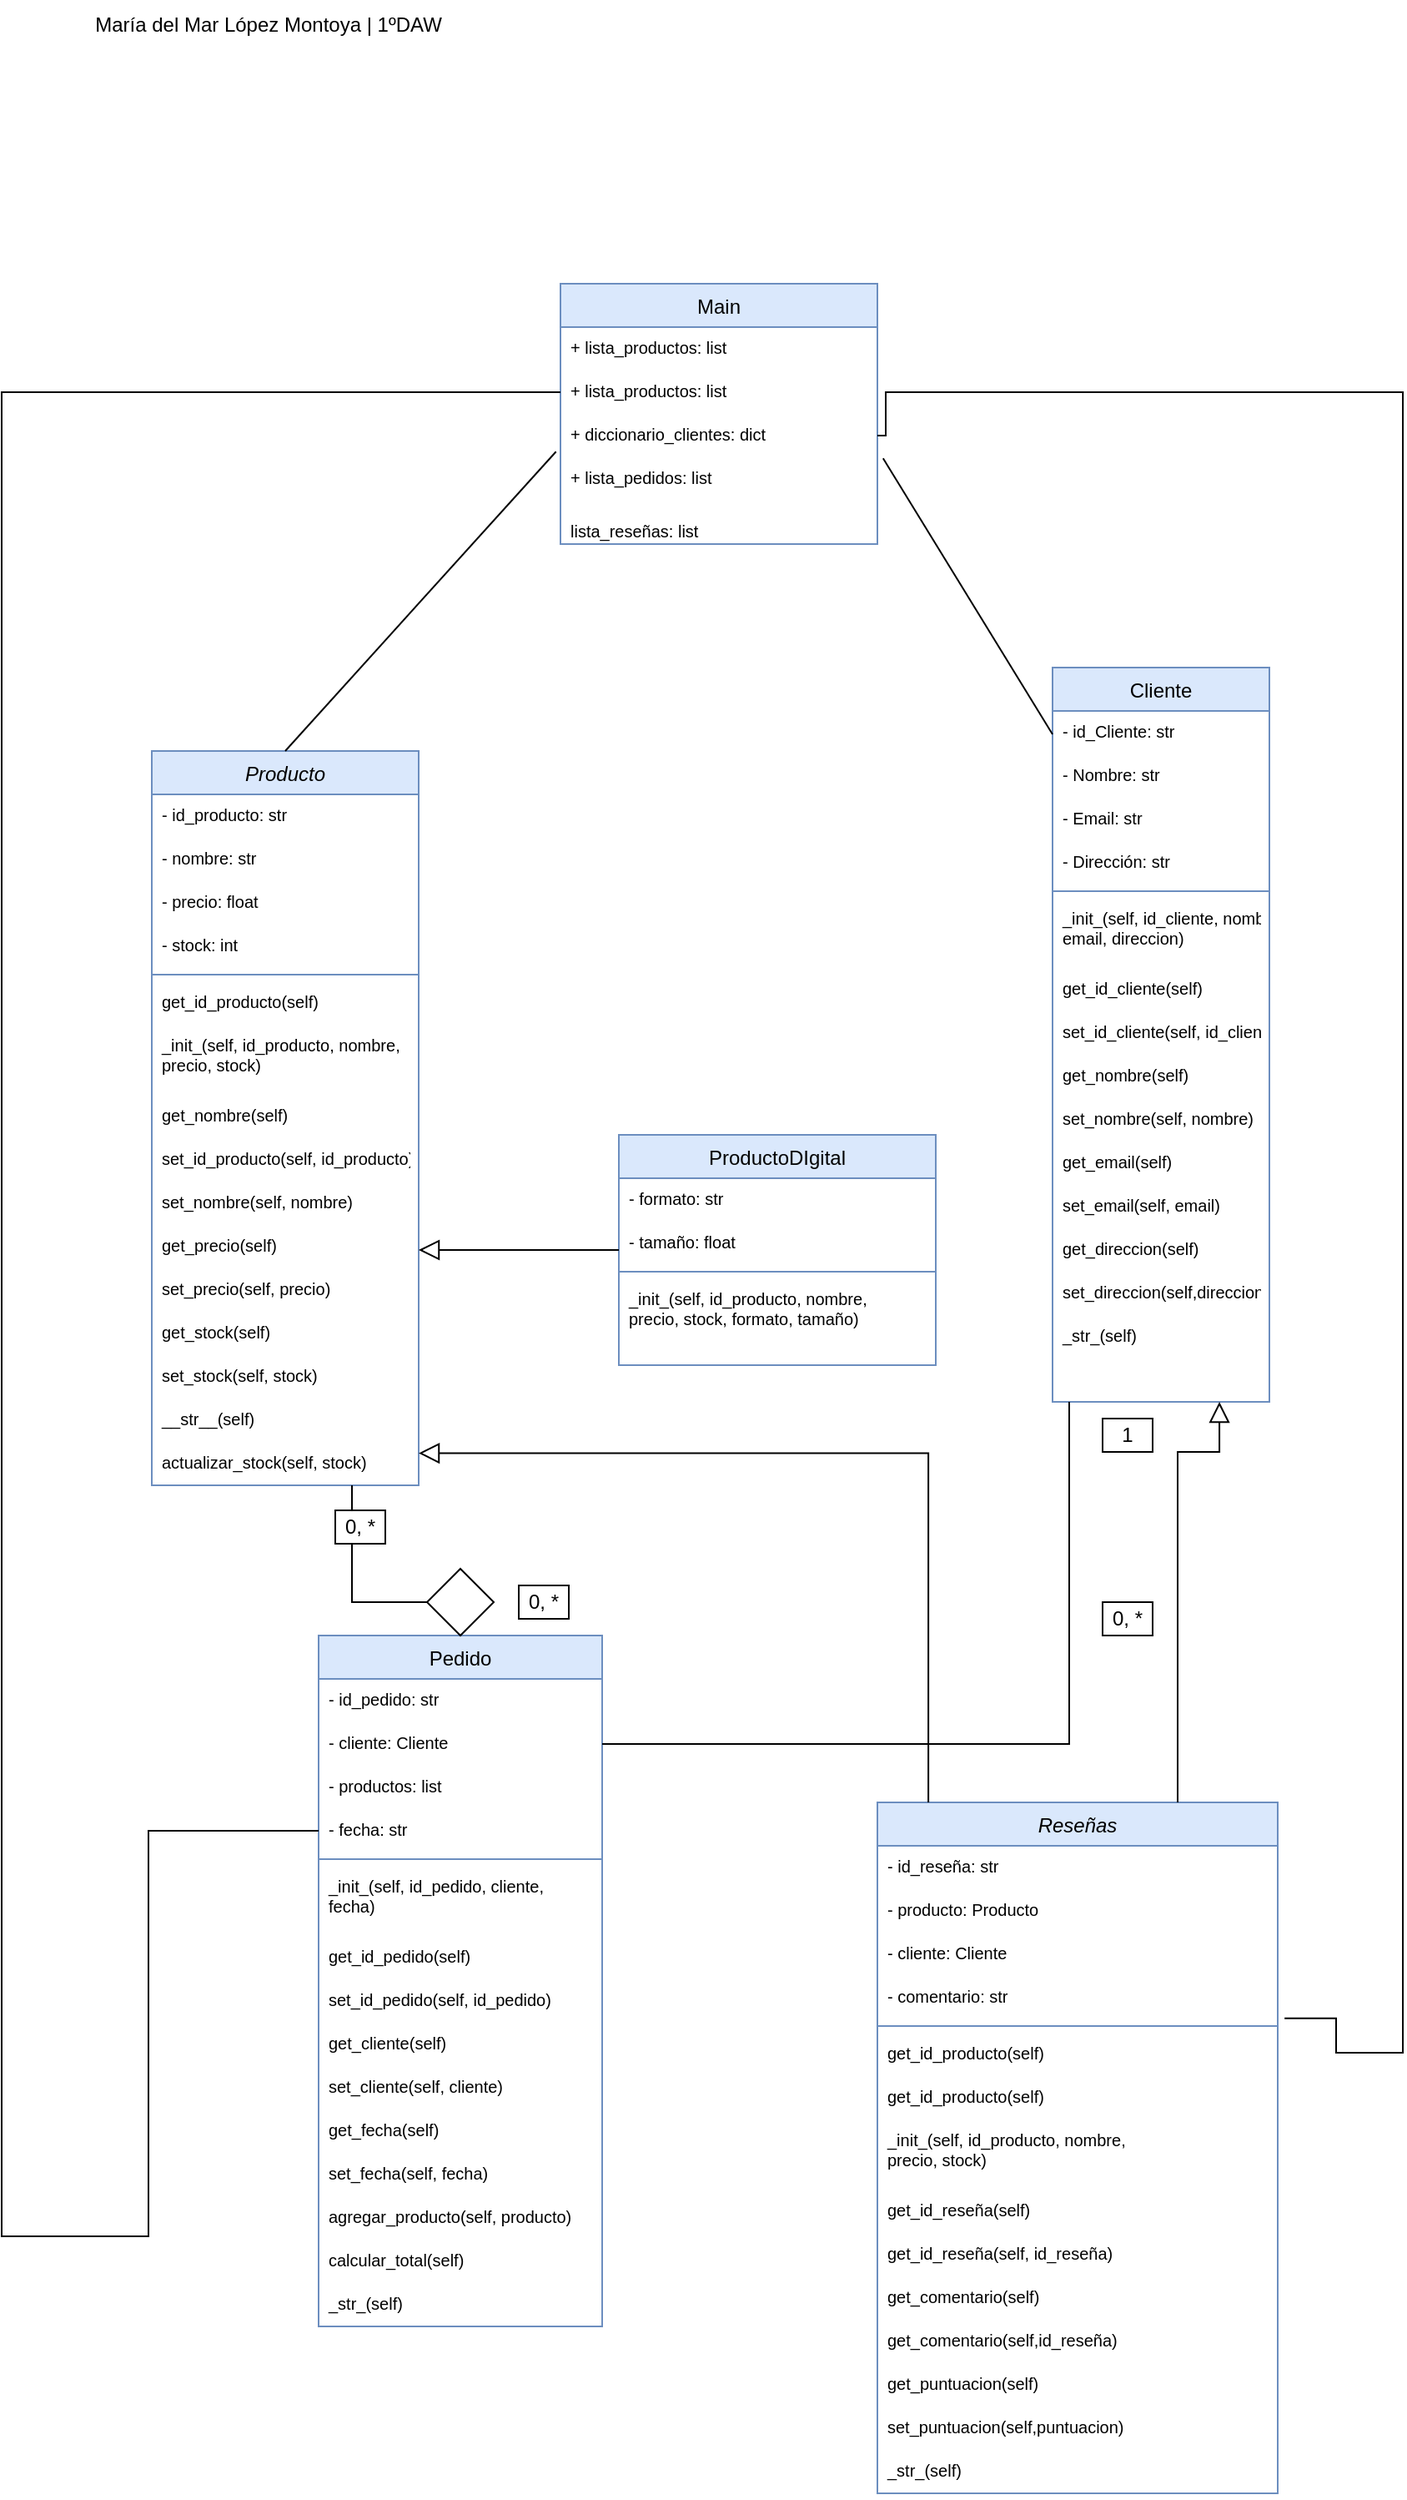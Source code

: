 <mxfile version="26.2.9">
  <diagram id="C5RBs43oDa-KdzZeNtuy" name="Page-1">
    <mxGraphModel dx="1871" dy="1689" grid="1" gridSize="10" guides="1" tooltips="1" connect="1" arrows="1" fold="1" page="1" pageScale="1" pageWidth="827" pageHeight="1169" math="0" shadow="0">
      <root>
        <mxCell id="WIyWlLk6GJQsqaUBKTNV-0" />
        <mxCell id="WIyWlLk6GJQsqaUBKTNV-1" parent="WIyWlLk6GJQsqaUBKTNV-0" />
        <mxCell id="zkfFHV4jXpPFQw0GAbJ--0" value="Producto" style="swimlane;fontStyle=2;align=center;verticalAlign=top;childLayout=stackLayout;horizontal=1;startSize=26;horizontalStack=0;resizeParent=1;resizeLast=0;collapsible=1;marginBottom=0;rounded=0;shadow=0;strokeWidth=1;fillColor=#dae8fc;strokeColor=#6c8ebf;" parent="WIyWlLk6GJQsqaUBKTNV-1" vertex="1">
          <mxGeometry x="50" y="120" width="160" height="440" as="geometry">
            <mxRectangle x="230" y="140" width="160" height="26" as="alternateBounds" />
          </mxGeometry>
        </mxCell>
        <mxCell id="zkfFHV4jXpPFQw0GAbJ--1" value="- id_producto: str" style="text;align=left;verticalAlign=top;spacingLeft=4;spacingRight=4;overflow=hidden;rotatable=0;points=[[0,0.5],[1,0.5]];portConstraint=eastwest;fontSize=10;" parent="zkfFHV4jXpPFQw0GAbJ--0" vertex="1">
          <mxGeometry y="26" width="160" height="26" as="geometry" />
        </mxCell>
        <mxCell id="zkfFHV4jXpPFQw0GAbJ--2" value="- nombre: str" style="text;align=left;verticalAlign=top;spacingLeft=4;spacingRight=4;overflow=hidden;rotatable=0;points=[[0,0.5],[1,0.5]];portConstraint=eastwest;rounded=0;shadow=0;html=0;fontSize=10;" parent="zkfFHV4jXpPFQw0GAbJ--0" vertex="1">
          <mxGeometry y="52" width="160" height="26" as="geometry" />
        </mxCell>
        <mxCell id="SfhZRY6BafHH0_COuk-q-11" value="- precio: float" style="text;align=left;verticalAlign=top;spacingLeft=4;spacingRight=4;overflow=hidden;rotatable=0;points=[[0,0.5],[1,0.5]];portConstraint=eastwest;rounded=0;shadow=0;html=0;fontSize=10;" parent="zkfFHV4jXpPFQw0GAbJ--0" vertex="1">
          <mxGeometry y="78" width="160" height="26" as="geometry" />
        </mxCell>
        <mxCell id="zkfFHV4jXpPFQw0GAbJ--3" value="- stock: int" style="text;align=left;verticalAlign=top;spacingLeft=4;spacingRight=4;overflow=hidden;rotatable=0;points=[[0,0.5],[1,0.5]];portConstraint=eastwest;rounded=0;shadow=0;html=0;fontSize=10;" parent="zkfFHV4jXpPFQw0GAbJ--0" vertex="1">
          <mxGeometry y="104" width="160" height="26" as="geometry" />
        </mxCell>
        <mxCell id="zkfFHV4jXpPFQw0GAbJ--4" value="" style="line;html=1;strokeWidth=1;align=left;verticalAlign=middle;spacingTop=-1;spacingLeft=3;spacingRight=3;rotatable=0;labelPosition=right;points=[];portConstraint=eastwest;fillColor=#dae8fc;strokeColor=#6c8ebf;" parent="zkfFHV4jXpPFQw0GAbJ--0" vertex="1">
          <mxGeometry y="130" width="160" height="8" as="geometry" />
        </mxCell>
        <mxCell id="SfhZRY6BafHH0_COuk-q-12" value="get_id_producto(self)" style="text;align=left;verticalAlign=top;spacingLeft=4;spacingRight=4;overflow=hidden;rotatable=0;points=[[0,0.5],[1,0.5]];portConstraint=eastwest;fontSize=10;" parent="zkfFHV4jXpPFQw0GAbJ--0" vertex="1">
          <mxGeometry y="138" width="160" height="26" as="geometry" />
        </mxCell>
        <mxCell id="zkfFHV4jXpPFQw0GAbJ--5" value="_init_(self, id_producto, nombre, &#xa;precio, stock)" style="text;align=left;verticalAlign=top;spacingLeft=4;spacingRight=4;overflow=hidden;rotatable=0;points=[[0,0.5],[1,0.5]];portConstraint=eastwest;fontSize=10;" parent="zkfFHV4jXpPFQw0GAbJ--0" vertex="1">
          <mxGeometry y="164" width="160" height="42" as="geometry" />
        </mxCell>
        <mxCell id="SfhZRY6BafHH0_COuk-q-14" value="get_nombre(self)" style="text;align=left;verticalAlign=top;spacingLeft=4;spacingRight=4;overflow=hidden;rotatable=0;points=[[0,0.5],[1,0.5]];portConstraint=eastwest;fontSize=10;" parent="zkfFHV4jXpPFQw0GAbJ--0" vertex="1">
          <mxGeometry y="206" width="160" height="26" as="geometry" />
        </mxCell>
        <mxCell id="SfhZRY6BafHH0_COuk-q-13" value="set_id_producto(self, id_producto)" style="text;align=left;verticalAlign=top;spacingLeft=4;spacingRight=4;overflow=hidden;rotatable=0;points=[[0,0.5],[1,0.5]];portConstraint=eastwest;fontSize=10;" parent="zkfFHV4jXpPFQw0GAbJ--0" vertex="1">
          <mxGeometry y="232" width="160" height="26" as="geometry" />
        </mxCell>
        <mxCell id="SfhZRY6BafHH0_COuk-q-15" value="set_nombre(self, nombre)" style="text;align=left;verticalAlign=top;spacingLeft=4;spacingRight=4;overflow=hidden;rotatable=0;points=[[0,0.5],[1,0.5]];portConstraint=eastwest;fontSize=10;" parent="zkfFHV4jXpPFQw0GAbJ--0" vertex="1">
          <mxGeometry y="258" width="160" height="26" as="geometry" />
        </mxCell>
        <mxCell id="SfhZRY6BafHH0_COuk-q-16" value="get_precio(self)" style="text;align=left;verticalAlign=top;spacingLeft=4;spacingRight=4;overflow=hidden;rotatable=0;points=[[0,0.5],[1,0.5]];portConstraint=eastwest;fontSize=10;" parent="zkfFHV4jXpPFQw0GAbJ--0" vertex="1">
          <mxGeometry y="284" width="160" height="26" as="geometry" />
        </mxCell>
        <mxCell id="SfhZRY6BafHH0_COuk-q-17" value="set_precio(self, precio)" style="text;align=left;verticalAlign=top;spacingLeft=4;spacingRight=4;overflow=hidden;rotatable=1;points=[[0,0.5],[1,0.5]];portConstraint=eastwest;movable=1;resizable=1;deletable=1;editable=1;locked=0;connectable=1;fontSize=10;" parent="zkfFHV4jXpPFQw0GAbJ--0" vertex="1">
          <mxGeometry y="310" width="160" height="26" as="geometry" />
        </mxCell>
        <mxCell id="SfhZRY6BafHH0_COuk-q-18" value="get_stock(self)" style="text;align=left;verticalAlign=top;spacingLeft=4;spacingRight=4;overflow=hidden;rotatable=1;points=[[0,0.5],[1,0.5]];portConstraint=eastwest;movable=1;resizable=1;deletable=1;editable=1;locked=0;connectable=1;fontSize=10;" parent="zkfFHV4jXpPFQw0GAbJ--0" vertex="1">
          <mxGeometry y="336" width="160" height="26" as="geometry" />
        </mxCell>
        <mxCell id="SfhZRY6BafHH0_COuk-q-19" value="set_stock(self, stock)" style="text;align=left;verticalAlign=top;spacingLeft=4;spacingRight=4;overflow=hidden;rotatable=1;points=[[0,0.5],[1,0.5]];portConstraint=eastwest;movable=1;resizable=1;deletable=1;editable=1;locked=0;connectable=1;fontSize=10;" parent="zkfFHV4jXpPFQw0GAbJ--0" vertex="1">
          <mxGeometry y="362" width="160" height="26" as="geometry" />
        </mxCell>
        <mxCell id="SfhZRY6BafHH0_COuk-q-20" value="__str__(self)" style="text;align=left;verticalAlign=top;spacingLeft=4;spacingRight=4;overflow=hidden;rotatable=1;points=[[0,0.5],[1,0.5]];portConstraint=eastwest;movable=1;resizable=1;deletable=1;editable=1;locked=0;connectable=1;fontSize=10;" parent="zkfFHV4jXpPFQw0GAbJ--0" vertex="1">
          <mxGeometry y="388" width="160" height="26" as="geometry" />
        </mxCell>
        <mxCell id="SfhZRY6BafHH0_COuk-q-21" value="actualizar_stock(self, stock)" style="text;align=left;verticalAlign=top;spacingLeft=4;spacingRight=4;overflow=hidden;rotatable=1;points=[[0,0.5],[1,0.5]];portConstraint=eastwest;movable=1;resizable=1;deletable=1;editable=1;locked=0;connectable=1;fontSize=10;" parent="zkfFHV4jXpPFQw0GAbJ--0" vertex="1">
          <mxGeometry y="414" width="160" height="16" as="geometry" />
        </mxCell>
        <mxCell id="zkfFHV4jXpPFQw0GAbJ--6" value="ProductoDIgital" style="swimlane;fontStyle=0;align=center;verticalAlign=top;childLayout=stackLayout;horizontal=1;startSize=26;horizontalStack=0;resizeParent=1;resizeLast=0;collapsible=1;marginBottom=0;rounded=0;shadow=0;strokeWidth=1;fillColor=#dae8fc;strokeColor=#6c8ebf;" parent="WIyWlLk6GJQsqaUBKTNV-1" vertex="1">
          <mxGeometry x="330" y="350" width="190" height="138" as="geometry">
            <mxRectangle x="130" y="380" width="160" height="26" as="alternateBounds" />
          </mxGeometry>
        </mxCell>
        <mxCell id="zkfFHV4jXpPFQw0GAbJ--7" value="- formato: str" style="text;align=left;verticalAlign=top;spacingLeft=4;spacingRight=4;overflow=hidden;rotatable=0;points=[[0,0.5],[1,0.5]];portConstraint=eastwest;fontSize=10;" parent="zkfFHV4jXpPFQw0GAbJ--6" vertex="1">
          <mxGeometry y="26" width="190" height="26" as="geometry" />
        </mxCell>
        <mxCell id="zkfFHV4jXpPFQw0GAbJ--8" value="- tamaño: float" style="text;align=left;verticalAlign=top;spacingLeft=4;spacingRight=4;overflow=hidden;rotatable=0;points=[[0,0.5],[1,0.5]];portConstraint=eastwest;rounded=0;shadow=0;html=0;fontSize=10;" parent="zkfFHV4jXpPFQw0GAbJ--6" vertex="1">
          <mxGeometry y="52" width="190" height="26" as="geometry" />
        </mxCell>
        <mxCell id="zkfFHV4jXpPFQw0GAbJ--9" value="" style="line;html=1;strokeWidth=1;align=left;verticalAlign=middle;spacingTop=-1;spacingLeft=3;spacingRight=3;rotatable=0;labelPosition=right;points=[];portConstraint=eastwest;fillColor=#dae8fc;strokeColor=#6c8ebf;" parent="zkfFHV4jXpPFQw0GAbJ--6" vertex="1">
          <mxGeometry y="78" width="190" height="8" as="geometry" />
        </mxCell>
        <mxCell id="zkfFHV4jXpPFQw0GAbJ--11" value="_init_(self, id_producto, nombre, &#xa;precio, stock, formato, tamaño)" style="text;align=left;verticalAlign=top;spacingLeft=4;spacingRight=4;overflow=hidden;rotatable=0;points=[[0,0.5],[1,0.5]];portConstraint=eastwest;fontSize=10;" parent="zkfFHV4jXpPFQw0GAbJ--6" vertex="1">
          <mxGeometry y="86" width="190" height="34" as="geometry" />
        </mxCell>
        <mxCell id="zkfFHV4jXpPFQw0GAbJ--12" value="" style="endArrow=block;endSize=10;endFill=0;shadow=0;strokeWidth=1;rounded=0;curved=0;edgeStyle=elbowEdgeStyle;elbow=vertical;" parent="WIyWlLk6GJQsqaUBKTNV-1" source="zkfFHV4jXpPFQw0GAbJ--6" target="zkfFHV4jXpPFQw0GAbJ--0" edge="1">
          <mxGeometry width="160" relative="1" as="geometry">
            <mxPoint x="200" y="203" as="sourcePoint" />
            <mxPoint x="200" y="203" as="targetPoint" />
          </mxGeometry>
        </mxCell>
        <mxCell id="zkfFHV4jXpPFQw0GAbJ--17" value="Cliente" style="swimlane;fontStyle=0;align=center;verticalAlign=top;childLayout=stackLayout;horizontal=1;startSize=26;horizontalStack=0;resizeParent=1;resizeLast=0;collapsible=1;marginBottom=0;rounded=0;shadow=0;strokeWidth=1;fillColor=#dae8fc;strokeColor=#6c8ebf;" parent="WIyWlLk6GJQsqaUBKTNV-1" vertex="1">
          <mxGeometry x="590" y="70" width="130" height="440" as="geometry">
            <mxRectangle x="550" y="140" width="160" height="26" as="alternateBounds" />
          </mxGeometry>
        </mxCell>
        <mxCell id="zkfFHV4jXpPFQw0GAbJ--18" value="- id_Cliente: str" style="text;align=left;verticalAlign=top;spacingLeft=4;spacingRight=4;overflow=hidden;rotatable=0;points=[[0,0.5],[1,0.5]];portConstraint=eastwest;fontSize=10;" parent="zkfFHV4jXpPFQw0GAbJ--17" vertex="1">
          <mxGeometry y="26" width="130" height="26" as="geometry" />
        </mxCell>
        <mxCell id="zkfFHV4jXpPFQw0GAbJ--19" value="- Nombre: str" style="text;align=left;verticalAlign=top;spacingLeft=4;spacingRight=4;overflow=hidden;rotatable=0;points=[[0,0.5],[1,0.5]];portConstraint=eastwest;rounded=0;shadow=0;html=0;fontSize=10;" parent="zkfFHV4jXpPFQw0GAbJ--17" vertex="1">
          <mxGeometry y="52" width="130" height="26" as="geometry" />
        </mxCell>
        <mxCell id="zkfFHV4jXpPFQw0GAbJ--20" value="- Email: str" style="text;align=left;verticalAlign=top;spacingLeft=4;spacingRight=4;overflow=hidden;rotatable=0;points=[[0,0.5],[1,0.5]];portConstraint=eastwest;rounded=0;shadow=0;html=0;fontSize=10;" parent="zkfFHV4jXpPFQw0GAbJ--17" vertex="1">
          <mxGeometry y="78" width="130" height="26" as="geometry" />
        </mxCell>
        <mxCell id="zkfFHV4jXpPFQw0GAbJ--21" value="- Dirección: str" style="text;align=left;verticalAlign=top;spacingLeft=4;spacingRight=4;overflow=hidden;rotatable=0;points=[[0,0.5],[1,0.5]];portConstraint=eastwest;rounded=0;shadow=0;html=0;fontSize=10;" parent="zkfFHV4jXpPFQw0GAbJ--17" vertex="1">
          <mxGeometry y="104" width="130" height="26" as="geometry" />
        </mxCell>
        <mxCell id="zkfFHV4jXpPFQw0GAbJ--23" value="" style="line;html=1;strokeWidth=1;align=left;verticalAlign=middle;spacingTop=-1;spacingLeft=3;spacingRight=3;rotatable=0;labelPosition=right;points=[];portConstraint=eastwest;fillColor=#dae8fc;strokeColor=#6c8ebf;" parent="zkfFHV4jXpPFQw0GAbJ--17" vertex="1">
          <mxGeometry y="130" width="130" height="8" as="geometry" />
        </mxCell>
        <mxCell id="SfhZRY6BafHH0_COuk-q-8" value="_init_(self, id_cliente, nombre, &#xa;email, direccion)" style="text;align=left;verticalAlign=top;spacingLeft=4;spacingRight=4;overflow=hidden;rotatable=0;points=[[0,0.5],[1,0.5]];portConstraint=eastwest;fontSize=10;" parent="zkfFHV4jXpPFQw0GAbJ--17" vertex="1">
          <mxGeometry y="138" width="130" height="42" as="geometry" />
        </mxCell>
        <mxCell id="zkfFHV4jXpPFQw0GAbJ--24" value="get_id_cliente(self)" style="text;align=left;verticalAlign=top;spacingLeft=4;spacingRight=4;overflow=hidden;rotatable=0;points=[[0,0.5],[1,0.5]];portConstraint=eastwest;fontSize=10;" parent="zkfFHV4jXpPFQw0GAbJ--17" vertex="1">
          <mxGeometry y="180" width="130" height="26" as="geometry" />
        </mxCell>
        <mxCell id="zkfFHV4jXpPFQw0GAbJ--25" value="set_id_cliente(self, id_cliente)" style="text;align=left;verticalAlign=top;spacingLeft=4;spacingRight=4;overflow=hidden;rotatable=0;points=[[0,0.5],[1,0.5]];portConstraint=eastwest;fontSize=10;" parent="zkfFHV4jXpPFQw0GAbJ--17" vertex="1">
          <mxGeometry y="206" width="130" height="26" as="geometry" />
        </mxCell>
        <mxCell id="SfhZRY6BafHH0_COuk-q-2" value="get_nombre(self)" style="text;align=left;verticalAlign=top;spacingLeft=4;spacingRight=4;overflow=hidden;rotatable=0;points=[[0,0.5],[1,0.5]];portConstraint=eastwest;fontSize=10;" parent="zkfFHV4jXpPFQw0GAbJ--17" vertex="1">
          <mxGeometry y="232" width="130" height="26" as="geometry" />
        </mxCell>
        <mxCell id="SfhZRY6BafHH0_COuk-q-3" value="set_nombre(self, nombre)" style="text;align=left;verticalAlign=top;spacingLeft=4;spacingRight=4;overflow=hidden;rotatable=0;points=[[0,0.5],[1,0.5]];portConstraint=eastwest;fontSize=10;" parent="zkfFHV4jXpPFQw0GAbJ--17" vertex="1">
          <mxGeometry y="258" width="130" height="26" as="geometry" />
        </mxCell>
        <mxCell id="SfhZRY6BafHH0_COuk-q-4" value="get_email(self)" style="text;align=left;verticalAlign=top;spacingLeft=4;spacingRight=4;overflow=hidden;rotatable=0;points=[[0,0.5],[1,0.5]];portConstraint=eastwest;fontSize=10;" parent="zkfFHV4jXpPFQw0GAbJ--17" vertex="1">
          <mxGeometry y="284" width="130" height="26" as="geometry" />
        </mxCell>
        <mxCell id="SfhZRY6BafHH0_COuk-q-5" value="set_email(self, email)" style="text;align=left;verticalAlign=top;spacingLeft=4;spacingRight=4;overflow=hidden;rotatable=0;points=[[0,0.5],[1,0.5]];portConstraint=eastwest;fontSize=10;" parent="zkfFHV4jXpPFQw0GAbJ--17" vertex="1">
          <mxGeometry y="310" width="130" height="26" as="geometry" />
        </mxCell>
        <mxCell id="SfhZRY6BafHH0_COuk-q-6" value="get_direccion(self)" style="text;align=left;verticalAlign=top;spacingLeft=4;spacingRight=4;overflow=hidden;rotatable=0;points=[[0,0.5],[1,0.5]];portConstraint=eastwest;fontSize=10;" parent="zkfFHV4jXpPFQw0GAbJ--17" vertex="1">
          <mxGeometry y="336" width="130" height="26" as="geometry" />
        </mxCell>
        <mxCell id="SfhZRY6BafHH0_COuk-q-7" value="set_direccion(self,direccion)" style="text;align=left;verticalAlign=top;spacingLeft=4;spacingRight=4;overflow=hidden;rotatable=0;points=[[0,0.5],[1,0.5]];portConstraint=eastwest;fontSize=10;" parent="zkfFHV4jXpPFQw0GAbJ--17" vertex="1">
          <mxGeometry y="362" width="130" height="26" as="geometry" />
        </mxCell>
        <mxCell id="SfhZRY6BafHH0_COuk-q-10" value="_str_(self)" style="text;align=left;verticalAlign=top;spacingLeft=4;spacingRight=4;overflow=hidden;rotatable=0;points=[[0,0.5],[1,0.5]];portConstraint=eastwest;fontSize=10;" parent="zkfFHV4jXpPFQw0GAbJ--17" vertex="1">
          <mxGeometry y="388" width="130" height="26" as="geometry" />
        </mxCell>
        <mxCell id="SfhZRY6BafHH0_COuk-q-23" value="Pedido" style="swimlane;fontStyle=0;align=center;verticalAlign=top;childLayout=stackLayout;horizontal=1;startSize=26;horizontalStack=0;resizeParent=1;resizeLast=0;collapsible=1;marginBottom=0;rounded=0;shadow=0;strokeWidth=1;fillColor=#dae8fc;strokeColor=#6c8ebf;" parent="WIyWlLk6GJQsqaUBKTNV-1" vertex="1">
          <mxGeometry x="150" y="650" width="170" height="414" as="geometry">
            <mxRectangle x="550" y="140" width="160" height="26" as="alternateBounds" />
          </mxGeometry>
        </mxCell>
        <mxCell id="SfhZRY6BafHH0_COuk-q-24" value="- id_pedido: str" style="text;align=left;verticalAlign=top;spacingLeft=4;spacingRight=4;overflow=hidden;rotatable=0;points=[[0,0.5],[1,0.5]];portConstraint=eastwest;fontSize=10;" parent="SfhZRY6BafHH0_COuk-q-23" vertex="1">
          <mxGeometry y="26" width="170" height="26" as="geometry" />
        </mxCell>
        <mxCell id="SfhZRY6BafHH0_COuk-q-25" value="- cliente: Cliente" style="text;align=left;verticalAlign=top;spacingLeft=4;spacingRight=4;overflow=hidden;rotatable=0;points=[[0,0.5],[1,0.5]];portConstraint=eastwest;rounded=0;shadow=0;html=0;fontSize=10;" parent="SfhZRY6BafHH0_COuk-q-23" vertex="1">
          <mxGeometry y="52" width="170" height="26" as="geometry" />
        </mxCell>
        <mxCell id="SfhZRY6BafHH0_COuk-q-26" value="- productos: list" style="text;align=left;verticalAlign=top;spacingLeft=4;spacingRight=4;overflow=hidden;rotatable=0;points=[[0,0.5],[1,0.5]];portConstraint=eastwest;rounded=0;shadow=0;html=0;fontSize=10;" parent="SfhZRY6BafHH0_COuk-q-23" vertex="1">
          <mxGeometry y="78" width="170" height="26" as="geometry" />
        </mxCell>
        <mxCell id="SfhZRY6BafHH0_COuk-q-27" value="- fecha: str" style="text;align=left;verticalAlign=top;spacingLeft=4;spacingRight=4;overflow=hidden;rotatable=0;points=[[0,0.5],[1,0.5]];portConstraint=eastwest;rounded=0;shadow=0;html=0;fontSize=10;" parent="SfhZRY6BafHH0_COuk-q-23" vertex="1">
          <mxGeometry y="104" width="170" height="26" as="geometry" />
        </mxCell>
        <mxCell id="SfhZRY6BafHH0_COuk-q-28" value="" style="line;html=1;strokeWidth=1;align=left;verticalAlign=middle;spacingTop=-1;spacingLeft=3;spacingRight=3;rotatable=0;labelPosition=right;points=[];portConstraint=eastwest;fillColor=#dae8fc;strokeColor=#6c8ebf;" parent="SfhZRY6BafHH0_COuk-q-23" vertex="1">
          <mxGeometry y="130" width="170" height="8" as="geometry" />
        </mxCell>
        <mxCell id="SfhZRY6BafHH0_COuk-q-29" value="_init_(self, id_pedido, cliente, &#xa;fecha)" style="text;align=left;verticalAlign=top;spacingLeft=4;spacingRight=4;overflow=hidden;rotatable=0;points=[[0,0.5],[1,0.5]];portConstraint=eastwest;fontSize=10;" parent="SfhZRY6BafHH0_COuk-q-23" vertex="1">
          <mxGeometry y="138" width="170" height="42" as="geometry" />
        </mxCell>
        <mxCell id="SfhZRY6BafHH0_COuk-q-30" value="get_id_pedido(self)" style="text;align=left;verticalAlign=top;spacingLeft=4;spacingRight=4;overflow=hidden;rotatable=0;points=[[0,0.5],[1,0.5]];portConstraint=eastwest;fontSize=10;" parent="SfhZRY6BafHH0_COuk-q-23" vertex="1">
          <mxGeometry y="180" width="170" height="26" as="geometry" />
        </mxCell>
        <mxCell id="SfhZRY6BafHH0_COuk-q-31" value="set_id_pedido(self, id_pedido)" style="text;align=left;verticalAlign=top;spacingLeft=4;spacingRight=4;overflow=hidden;rotatable=0;points=[[0,0.5],[1,0.5]];portConstraint=eastwest;fontSize=10;" parent="SfhZRY6BafHH0_COuk-q-23" vertex="1">
          <mxGeometry y="206" width="170" height="26" as="geometry" />
        </mxCell>
        <mxCell id="SfhZRY6BafHH0_COuk-q-32" value="get_cliente(self)" style="text;align=left;verticalAlign=top;spacingLeft=4;spacingRight=4;overflow=hidden;rotatable=0;points=[[0,0.5],[1,0.5]];portConstraint=eastwest;fontSize=10;" parent="SfhZRY6BafHH0_COuk-q-23" vertex="1">
          <mxGeometry y="232" width="170" height="26" as="geometry" />
        </mxCell>
        <mxCell id="SfhZRY6BafHH0_COuk-q-33" value="set_cliente(self, cliente)" style="text;align=left;verticalAlign=top;spacingLeft=4;spacingRight=4;overflow=hidden;rotatable=0;points=[[0,0.5],[1,0.5]];portConstraint=eastwest;fontSize=10;" parent="SfhZRY6BafHH0_COuk-q-23" vertex="1">
          <mxGeometry y="258" width="170" height="26" as="geometry" />
        </mxCell>
        <mxCell id="SfhZRY6BafHH0_COuk-q-34" value="get_fecha(self)" style="text;align=left;verticalAlign=top;spacingLeft=4;spacingRight=4;overflow=hidden;rotatable=0;points=[[0,0.5],[1,0.5]];portConstraint=eastwest;fontSize=10;" parent="SfhZRY6BafHH0_COuk-q-23" vertex="1">
          <mxGeometry y="284" width="170" height="26" as="geometry" />
        </mxCell>
        <mxCell id="SfhZRY6BafHH0_COuk-q-35" value="set_fecha(self, fecha)" style="text;align=left;verticalAlign=top;spacingLeft=4;spacingRight=4;overflow=hidden;rotatable=0;points=[[0,0.5],[1,0.5]];portConstraint=eastwest;fontSize=10;" parent="SfhZRY6BafHH0_COuk-q-23" vertex="1">
          <mxGeometry y="310" width="170" height="26" as="geometry" />
        </mxCell>
        <mxCell id="SfhZRY6BafHH0_COuk-q-36" value="agregar_producto(self, producto)" style="text;align=left;verticalAlign=top;spacingLeft=4;spacingRight=4;overflow=hidden;rotatable=0;points=[[0,0.5],[1,0.5]];portConstraint=eastwest;fontSize=10;" parent="SfhZRY6BafHH0_COuk-q-23" vertex="1">
          <mxGeometry y="336" width="170" height="26" as="geometry" />
        </mxCell>
        <mxCell id="SfhZRY6BafHH0_COuk-q-37" value="calcular_total(self)" style="text;align=left;verticalAlign=top;spacingLeft=4;spacingRight=4;overflow=hidden;rotatable=0;points=[[0,0.5],[1,0.5]];portConstraint=eastwest;fontSize=10;" parent="SfhZRY6BafHH0_COuk-q-23" vertex="1">
          <mxGeometry y="362" width="170" height="26" as="geometry" />
        </mxCell>
        <mxCell id="SfhZRY6BafHH0_COuk-q-38" value="_str_(self)" style="text;align=left;verticalAlign=top;spacingLeft=4;spacingRight=4;overflow=hidden;rotatable=0;points=[[0,0.5],[1,0.5]];portConstraint=eastwest;fontSize=10;" parent="SfhZRY6BafHH0_COuk-q-23" vertex="1">
          <mxGeometry y="388" width="170" height="26" as="geometry" />
        </mxCell>
        <mxCell id="SfhZRY6BafHH0_COuk-q-45" style="edgeStyle=orthogonalEdgeStyle;rounded=0;orthogonalLoop=1;jettySize=auto;html=1;exitX=0;exitY=0.5;exitDx=0;exitDy=0;endArrow=none;startFill=0;entryX=0.75;entryY=1;entryDx=0;entryDy=0;" parent="WIyWlLk6GJQsqaUBKTNV-1" source="SfhZRY6BafHH0_COuk-q-39" target="zkfFHV4jXpPFQw0GAbJ--0" edge="1">
          <mxGeometry relative="1" as="geometry">
            <mxPoint x="380" y="565" as="targetPoint" />
          </mxGeometry>
        </mxCell>
        <mxCell id="SfhZRY6BafHH0_COuk-q-39" value="" style="rhombus;whiteSpace=wrap;html=1;" parent="WIyWlLk6GJQsqaUBKTNV-1" vertex="1">
          <mxGeometry x="215" y="610" width="40" height="40" as="geometry" />
        </mxCell>
        <mxCell id="SfhZRY6BafHH0_COuk-q-43" value="0, *" style="rounded=0;whiteSpace=wrap;html=1;" parent="WIyWlLk6GJQsqaUBKTNV-1" vertex="1">
          <mxGeometry x="270" y="620" width="30" height="20" as="geometry" />
        </mxCell>
        <mxCell id="SfhZRY6BafHH0_COuk-q-44" value="0, *" style="rounded=0;whiteSpace=wrap;html=1;" parent="WIyWlLk6GJQsqaUBKTNV-1" vertex="1">
          <mxGeometry x="160" y="575" width="30" height="20" as="geometry" />
        </mxCell>
        <mxCell id="SfhZRY6BafHH0_COuk-q-48" style="edgeStyle=orthogonalEdgeStyle;rounded=0;orthogonalLoop=1;jettySize=auto;html=1;endArrow=none;startFill=0;" parent="WIyWlLk6GJQsqaUBKTNV-1" source="SfhZRY6BafHH0_COuk-q-25" edge="1">
          <mxGeometry relative="1" as="geometry">
            <mxPoint x="600" y="510" as="targetPoint" />
            <Array as="points">
              <mxPoint x="600" y="715" />
            </Array>
          </mxGeometry>
        </mxCell>
        <mxCell id="SfhZRY6BafHH0_COuk-q-49" value="0, *" style="rounded=0;whiteSpace=wrap;html=1;" parent="WIyWlLk6GJQsqaUBKTNV-1" vertex="1">
          <mxGeometry x="620" y="630" width="30" height="20" as="geometry" />
        </mxCell>
        <mxCell id="SfhZRY6BafHH0_COuk-q-50" value="1" style="rounded=0;whiteSpace=wrap;html=1;" parent="WIyWlLk6GJQsqaUBKTNV-1" vertex="1">
          <mxGeometry x="620" y="520" width="30" height="20" as="geometry" />
        </mxCell>
        <mxCell id="RmBWcVt1z1CO7EhcGWCu-7" value="Reseñas" style="swimlane;fontStyle=2;align=center;verticalAlign=top;childLayout=stackLayout;horizontal=1;startSize=26;horizontalStack=0;resizeParent=1;resizeLast=0;collapsible=1;marginBottom=0;rounded=0;shadow=0;strokeWidth=1;fillColor=#dae8fc;strokeColor=#6c8ebf;" parent="WIyWlLk6GJQsqaUBKTNV-1" vertex="1">
          <mxGeometry x="485" y="750" width="240" height="414" as="geometry">
            <mxRectangle x="230" y="140" width="160" height="26" as="alternateBounds" />
          </mxGeometry>
        </mxCell>
        <mxCell id="RmBWcVt1z1CO7EhcGWCu-8" value="- id_reseña: str" style="text;align=left;verticalAlign=top;spacingLeft=4;spacingRight=4;overflow=hidden;rotatable=0;points=[[0,0.5],[1,0.5]];portConstraint=eastwest;fontSize=10;" parent="RmBWcVt1z1CO7EhcGWCu-7" vertex="1">
          <mxGeometry y="26" width="240" height="26" as="geometry" />
        </mxCell>
        <mxCell id="RmBWcVt1z1CO7EhcGWCu-9" value="- producto: Producto" style="text;align=left;verticalAlign=top;spacingLeft=4;spacingRight=4;overflow=hidden;rotatable=0;points=[[0,0.5],[1,0.5]];portConstraint=eastwest;rounded=0;shadow=0;html=0;fontSize=10;" parent="RmBWcVt1z1CO7EhcGWCu-7" vertex="1">
          <mxGeometry y="52" width="240" height="26" as="geometry" />
        </mxCell>
        <mxCell id="RmBWcVt1z1CO7EhcGWCu-10" value="- cliente: Cliente" style="text;align=left;verticalAlign=top;spacingLeft=4;spacingRight=4;overflow=hidden;rotatable=0;points=[[0,0.5],[1,0.5]];portConstraint=eastwest;rounded=0;shadow=0;html=0;fontSize=10;" parent="RmBWcVt1z1CO7EhcGWCu-7" vertex="1">
          <mxGeometry y="78" width="240" height="26" as="geometry" />
        </mxCell>
        <mxCell id="RmBWcVt1z1CO7EhcGWCu-11" value="- comentario: str" style="text;align=left;verticalAlign=top;spacingLeft=4;spacingRight=4;overflow=hidden;rotatable=0;points=[[0,0.5],[1,0.5]];portConstraint=eastwest;rounded=0;shadow=0;html=0;fontSize=10;" parent="RmBWcVt1z1CO7EhcGWCu-7" vertex="1">
          <mxGeometry y="104" width="240" height="26" as="geometry" />
        </mxCell>
        <mxCell id="RmBWcVt1z1CO7EhcGWCu-12" value="" style="line;html=1;strokeWidth=1;align=left;verticalAlign=middle;spacingTop=-1;spacingLeft=3;spacingRight=3;rotatable=0;labelPosition=right;points=[];portConstraint=eastwest;fillColor=#dae8fc;strokeColor=#6c8ebf;" parent="RmBWcVt1z1CO7EhcGWCu-7" vertex="1">
          <mxGeometry y="130" width="240" height="8" as="geometry" />
        </mxCell>
        <mxCell id="RmBWcVt1z1CO7EhcGWCu-13" value="get_id_producto(self)" style="text;align=left;verticalAlign=top;spacingLeft=4;spacingRight=4;overflow=hidden;rotatable=0;points=[[0,0.5],[1,0.5]];portConstraint=eastwest;fontSize=10;" parent="RmBWcVt1z1CO7EhcGWCu-7" vertex="1">
          <mxGeometry y="138" width="240" height="26" as="geometry" />
        </mxCell>
        <mxCell id="RmBWcVt1z1CO7EhcGWCu-41" value="get_id_producto(self)" style="text;align=left;verticalAlign=top;spacingLeft=4;spacingRight=4;overflow=hidden;rotatable=0;points=[[0,0.5],[1,0.5]];portConstraint=eastwest;fontSize=10;" parent="RmBWcVt1z1CO7EhcGWCu-7" vertex="1">
          <mxGeometry y="164" width="240" height="26" as="geometry" />
        </mxCell>
        <mxCell id="RmBWcVt1z1CO7EhcGWCu-14" value="_init_(self, id_producto, nombre, &#xa;precio, stock)" style="text;align=left;verticalAlign=top;spacingLeft=4;spacingRight=4;overflow=hidden;rotatable=0;points=[[0,0.5],[1,0.5]];portConstraint=eastwest;fontSize=10;" parent="RmBWcVt1z1CO7EhcGWCu-7" vertex="1">
          <mxGeometry y="190" width="240" height="42" as="geometry" />
        </mxCell>
        <mxCell id="RmBWcVt1z1CO7EhcGWCu-15" value="get_id_reseña(self)" style="text;align=left;verticalAlign=top;spacingLeft=4;spacingRight=4;overflow=hidden;rotatable=0;points=[[0,0.5],[1,0.5]];portConstraint=eastwest;fontSize=10;" parent="RmBWcVt1z1CO7EhcGWCu-7" vertex="1">
          <mxGeometry y="232" width="240" height="26" as="geometry" />
        </mxCell>
        <mxCell id="RmBWcVt1z1CO7EhcGWCu-16" value="get_id_reseña(self, id_reseña)" style="text;align=left;verticalAlign=top;spacingLeft=4;spacingRight=4;overflow=hidden;rotatable=0;points=[[0,0.5],[1,0.5]];portConstraint=eastwest;fontSize=10;" parent="RmBWcVt1z1CO7EhcGWCu-7" vertex="1">
          <mxGeometry y="258" width="240" height="26" as="geometry" />
        </mxCell>
        <mxCell id="RmBWcVt1z1CO7EhcGWCu-17" value="get_comentario(self)" style="text;align=left;verticalAlign=top;spacingLeft=4;spacingRight=4;overflow=hidden;rotatable=0;points=[[0,0.5],[1,0.5]];portConstraint=eastwest;fontSize=10;" parent="RmBWcVt1z1CO7EhcGWCu-7" vertex="1">
          <mxGeometry y="284" width="240" height="26" as="geometry" />
        </mxCell>
        <mxCell id="RmBWcVt1z1CO7EhcGWCu-18" value="get_comentario(self,id_reseña)" style="text;align=left;verticalAlign=top;spacingLeft=4;spacingRight=4;overflow=hidden;rotatable=0;points=[[0,0.5],[1,0.5]];portConstraint=eastwest;fontSize=10;" parent="RmBWcVt1z1CO7EhcGWCu-7" vertex="1">
          <mxGeometry y="310" width="240" height="26" as="geometry" />
        </mxCell>
        <mxCell id="RmBWcVt1z1CO7EhcGWCu-19" value="get_puntuacion(self)" style="text;align=left;verticalAlign=top;spacingLeft=4;spacingRight=4;overflow=hidden;rotatable=1;points=[[0,0.5],[1,0.5]];portConstraint=eastwest;movable=1;resizable=1;deletable=1;editable=1;locked=0;connectable=1;fontSize=10;" parent="RmBWcVt1z1CO7EhcGWCu-7" vertex="1">
          <mxGeometry y="336" width="240" height="26" as="geometry" />
        </mxCell>
        <mxCell id="RmBWcVt1z1CO7EhcGWCu-20" value="set_puntuacion(self,puntuacion)" style="text;align=left;verticalAlign=top;spacingLeft=4;spacingRight=4;overflow=hidden;rotatable=1;points=[[0,0.5],[1,0.5]];portConstraint=eastwest;movable=1;resizable=1;deletable=1;editable=1;locked=0;connectable=1;fontSize=10;" parent="RmBWcVt1z1CO7EhcGWCu-7" vertex="1">
          <mxGeometry y="362" width="240" height="26" as="geometry" />
        </mxCell>
        <mxCell id="RmBWcVt1z1CO7EhcGWCu-21" value="_str_(self)" style="text;align=left;verticalAlign=top;spacingLeft=4;spacingRight=4;overflow=hidden;rotatable=1;points=[[0,0.5],[1,0.5]];portConstraint=eastwest;movable=1;resizable=1;deletable=1;editable=1;locked=0;connectable=1;fontSize=10;" parent="RmBWcVt1z1CO7EhcGWCu-7" vertex="1">
          <mxGeometry y="388" width="240" height="26" as="geometry" />
        </mxCell>
        <mxCell id="RmBWcVt1z1CO7EhcGWCu-24" value="" style="endArrow=block;endSize=10;endFill=0;shadow=0;strokeWidth=1;rounded=0;curved=0;edgeStyle=elbowEdgeStyle;elbow=vertical;exitX=0.75;exitY=0;exitDx=0;exitDy=0;" parent="WIyWlLk6GJQsqaUBKTNV-1" source="RmBWcVt1z1CO7EhcGWCu-7" edge="1">
          <mxGeometry width="160" relative="1" as="geometry">
            <mxPoint x="670" y="710" as="sourcePoint" />
            <mxPoint x="690.04" y="510" as="targetPoint" />
            <Array as="points">
              <mxPoint x="690.04" y="540" />
            </Array>
          </mxGeometry>
        </mxCell>
        <mxCell id="RmBWcVt1z1CO7EhcGWCu-25" value="" style="endArrow=block;endSize=10;endFill=0;shadow=0;strokeWidth=1;rounded=0;curved=0;edgeStyle=elbowEdgeStyle;elbow=vertical;exitX=0.114;exitY=-0.002;exitDx=0;exitDy=0;exitPerimeter=0;" parent="WIyWlLk6GJQsqaUBKTNV-1" edge="1">
          <mxGeometry width="160" relative="1" as="geometry">
            <mxPoint x="515.56" y="750.004" as="sourcePoint" />
            <mxPoint x="210" y="540.98" as="targetPoint" />
            <Array as="points">
              <mxPoint x="515.2" y="540.78" />
            </Array>
          </mxGeometry>
        </mxCell>
        <mxCell id="RmBWcVt1z1CO7EhcGWCu-27" value="Main" style="swimlane;fontStyle=0;align=center;verticalAlign=top;childLayout=stackLayout;horizontal=1;startSize=26;horizontalStack=0;resizeParent=1;resizeLast=0;collapsible=1;marginBottom=0;rounded=0;shadow=0;strokeWidth=1;fillColor=#dae8fc;strokeColor=#6c8ebf;" parent="WIyWlLk6GJQsqaUBKTNV-1" vertex="1">
          <mxGeometry x="295" y="-160" width="190" height="156" as="geometry">
            <mxRectangle x="130" y="380" width="160" height="26" as="alternateBounds" />
          </mxGeometry>
        </mxCell>
        <mxCell id="RmBWcVt1z1CO7EhcGWCu-42" value="+ lista_productos: list" style="text;align=left;verticalAlign=top;spacingLeft=4;spacingRight=4;overflow=hidden;rotatable=0;points=[[0,0.5],[1,0.5]];portConstraint=eastwest;rounded=0;shadow=0;html=0;fontSize=10;" parent="RmBWcVt1z1CO7EhcGWCu-27" vertex="1">
          <mxGeometry y="26" width="190" height="26" as="geometry" />
        </mxCell>
        <mxCell id="RmBWcVt1z1CO7EhcGWCu-29" value="+ lista_productos: list" style="text;align=left;verticalAlign=top;spacingLeft=4;spacingRight=4;overflow=hidden;rotatable=0;points=[[0,0.5],[1,0.5]];portConstraint=eastwest;rounded=0;shadow=0;html=0;fontSize=10;" parent="RmBWcVt1z1CO7EhcGWCu-27" vertex="1">
          <mxGeometry y="52" width="190" height="26" as="geometry" />
        </mxCell>
        <mxCell id="RmBWcVt1z1CO7EhcGWCu-32" value="+ diccionario_clientes: dict" style="text;align=left;verticalAlign=top;spacingLeft=4;spacingRight=4;overflow=hidden;rotatable=0;points=[[0,0.5],[1,0.5]];portConstraint=eastwest;rounded=0;shadow=0;html=0;fontSize=10;" parent="RmBWcVt1z1CO7EhcGWCu-27" vertex="1">
          <mxGeometry y="78" width="190" height="26" as="geometry" />
        </mxCell>
        <mxCell id="RmBWcVt1z1CO7EhcGWCu-35" value="+ lista_pedidos: list" style="text;align=left;verticalAlign=top;spacingLeft=4;spacingRight=4;overflow=hidden;rotatable=0;points=[[0,0.5],[1,0.5]];portConstraint=eastwest;rounded=0;shadow=0;html=0;fontSize=10;" parent="RmBWcVt1z1CO7EhcGWCu-27" vertex="1">
          <mxGeometry y="104" width="190" height="32" as="geometry" />
        </mxCell>
        <mxCell id="RmBWcVt1z1CO7EhcGWCu-34" value="lista_reseñas: list" style="text;align=left;verticalAlign=top;spacingLeft=4;spacingRight=4;overflow=hidden;rotatable=0;points=[[0,0.5],[1,0.5]];portConstraint=eastwest;rounded=0;shadow=0;html=0;fontSize=10;" parent="RmBWcVt1z1CO7EhcGWCu-27" vertex="1">
          <mxGeometry y="136" width="190" height="20" as="geometry" />
        </mxCell>
        <mxCell id="RmBWcVt1z1CO7EhcGWCu-37" value="" style="endArrow=none;html=1;rounded=0;exitX=0.5;exitY=0;exitDx=0;exitDy=0;entryX=-0.014;entryY=-0.106;entryDx=0;entryDy=0;entryPerimeter=0;" parent="WIyWlLk6GJQsqaUBKTNV-1" source="zkfFHV4jXpPFQw0GAbJ--0" target="RmBWcVt1z1CO7EhcGWCu-35" edge="1">
          <mxGeometry width="50" height="50" relative="1" as="geometry">
            <mxPoint x="430" y="150" as="sourcePoint" />
            <mxPoint x="480" y="100" as="targetPoint" />
          </mxGeometry>
        </mxCell>
        <mxCell id="RmBWcVt1z1CO7EhcGWCu-38" value="" style="endArrow=none;html=1;rounded=0;exitX=0.5;exitY=0;exitDx=0;exitDy=0;entryX=1.018;entryY=0.019;entryDx=0;entryDy=0;entryPerimeter=0;" parent="WIyWlLk6GJQsqaUBKTNV-1" target="RmBWcVt1z1CO7EhcGWCu-35" edge="1">
          <mxGeometry width="50" height="50" relative="1" as="geometry">
            <mxPoint x="590" y="110" as="sourcePoint" />
            <mxPoint x="752" y="-95" as="targetPoint" />
          </mxGeometry>
        </mxCell>
        <mxCell id="RmBWcVt1z1CO7EhcGWCu-40" style="edgeStyle=orthogonalEdgeStyle;rounded=0;orthogonalLoop=1;jettySize=auto;html=1;entryX=1.017;entryY=0.977;entryDx=0;entryDy=0;entryPerimeter=0;endArrow=none;startFill=0;" parent="WIyWlLk6GJQsqaUBKTNV-1" source="RmBWcVt1z1CO7EhcGWCu-32" target="RmBWcVt1z1CO7EhcGWCu-11" edge="1">
          <mxGeometry relative="1" as="geometry">
            <Array as="points">
              <mxPoint x="490" y="-69" />
              <mxPoint x="490" y="-95" />
              <mxPoint x="800" y="-95" />
              <mxPoint x="800" y="900" />
              <mxPoint x="760" y="900" />
              <mxPoint x="760" y="879" />
            </Array>
          </mxGeometry>
        </mxCell>
        <mxCell id="RmBWcVt1z1CO7EhcGWCu-44" style="edgeStyle=orthogonalEdgeStyle;rounded=0;orthogonalLoop=1;jettySize=auto;html=1;entryX=0;entryY=0.5;entryDx=0;entryDy=0;endArrow=none;startFill=0;" parent="WIyWlLk6GJQsqaUBKTNV-1" source="RmBWcVt1z1CO7EhcGWCu-29" target="SfhZRY6BafHH0_COuk-q-27" edge="1">
          <mxGeometry relative="1" as="geometry">
            <Array as="points">
              <mxPoint x="-40" y="-95" />
              <mxPoint x="-40" y="1010" />
              <mxPoint x="48" y="1010" />
              <mxPoint x="48" y="767" />
            </Array>
          </mxGeometry>
        </mxCell>
        <mxCell id="RmBWcVt1z1CO7EhcGWCu-45" value="María del Mar López Montoya | 1ºDAW" style="text;html=1;align=center;verticalAlign=middle;whiteSpace=wrap;rounded=0;" parent="WIyWlLk6GJQsqaUBKTNV-1" vertex="1">
          <mxGeometry y="-330" width="240" height="30" as="geometry" />
        </mxCell>
      </root>
    </mxGraphModel>
  </diagram>
</mxfile>
